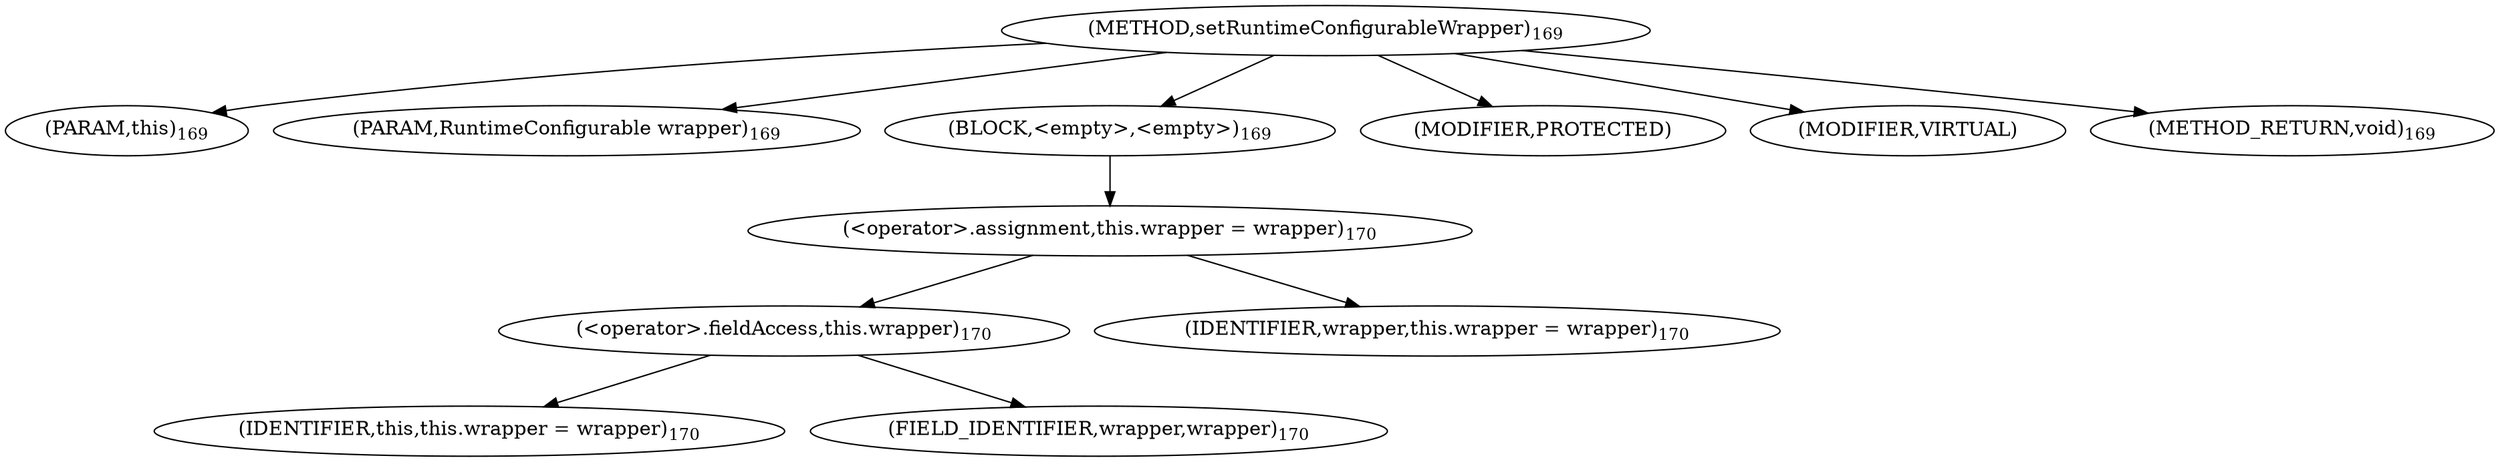 digraph "setRuntimeConfigurableWrapper" {  
"196" [label = <(METHOD,setRuntimeConfigurableWrapper)<SUB>169</SUB>> ]
"15" [label = <(PARAM,this)<SUB>169</SUB>> ]
"197" [label = <(PARAM,RuntimeConfigurable wrapper)<SUB>169</SUB>> ]
"198" [label = <(BLOCK,&lt;empty&gt;,&lt;empty&gt;)<SUB>169</SUB>> ]
"199" [label = <(&lt;operator&gt;.assignment,this.wrapper = wrapper)<SUB>170</SUB>> ]
"200" [label = <(&lt;operator&gt;.fieldAccess,this.wrapper)<SUB>170</SUB>> ]
"14" [label = <(IDENTIFIER,this,this.wrapper = wrapper)<SUB>170</SUB>> ]
"201" [label = <(FIELD_IDENTIFIER,wrapper,wrapper)<SUB>170</SUB>> ]
"202" [label = <(IDENTIFIER,wrapper,this.wrapper = wrapper)<SUB>170</SUB>> ]
"203" [label = <(MODIFIER,PROTECTED)> ]
"204" [label = <(MODIFIER,VIRTUAL)> ]
"205" [label = <(METHOD_RETURN,void)<SUB>169</SUB>> ]
  "196" -> "15" 
  "196" -> "197" 
  "196" -> "198" 
  "196" -> "203" 
  "196" -> "204" 
  "196" -> "205" 
  "198" -> "199" 
  "199" -> "200" 
  "199" -> "202" 
  "200" -> "14" 
  "200" -> "201" 
}
